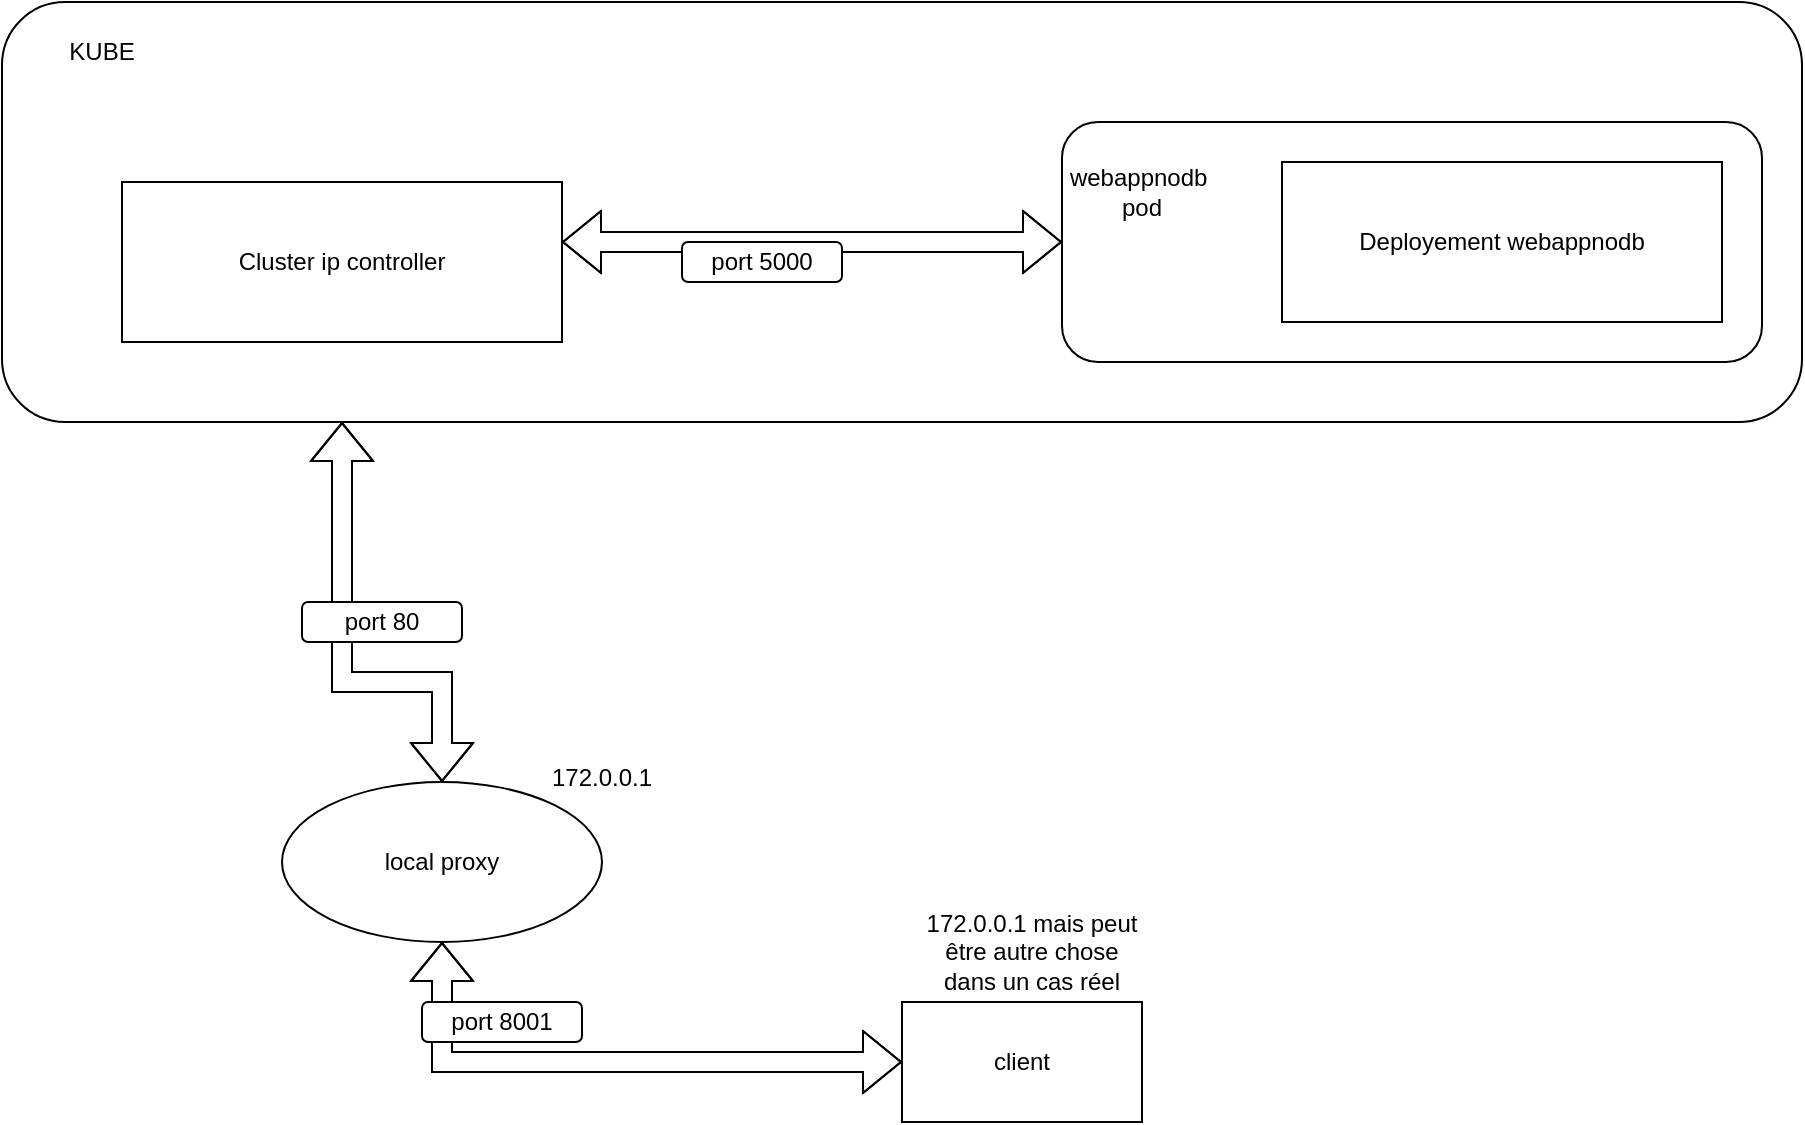 <mxfile version="26.0.6">
  <diagram name="Page-1" id="eMnLgTHBbeflOONuQ0s7">
    <mxGraphModel dx="651" dy="1898" grid="1" gridSize="10" guides="1" tooltips="1" connect="1" arrows="1" fold="1" page="1" pageScale="1" pageWidth="827" pageHeight="1169" math="0" shadow="0">
      <root>
        <mxCell id="0" />
        <mxCell id="1" parent="0" />
        <mxCell id="-bDl3V9sjxUpRApwp8d1-5" value="Cluster ip controller" style="rounded=0;whiteSpace=wrap;html=1;" parent="1" vertex="1">
          <mxGeometry x="110" y="30" width="220" height="80" as="geometry" />
        </mxCell>
        <mxCell id="-bDl3V9sjxUpRApwp8d1-6" value="local proxy" style="ellipse;whiteSpace=wrap;html=1;" parent="1" vertex="1">
          <mxGeometry x="190" y="330" width="160" height="80" as="geometry" />
        </mxCell>
        <mxCell id="-bDl3V9sjxUpRApwp8d1-7" value="client" style="rounded=0;whiteSpace=wrap;html=1;" parent="1" vertex="1">
          <mxGeometry x="500" y="440" width="120" height="60" as="geometry" />
        </mxCell>
        <mxCell id="-bDl3V9sjxUpRApwp8d1-10" value="" style="shape=flexArrow;endArrow=classic;startArrow=classic;html=1;rounded=0;exitX=0.5;exitY=0;exitDx=0;exitDy=0;" parent="1" source="-bDl3V9sjxUpRApwp8d1-6" edge="1">
          <mxGeometry width="100" height="100" relative="1" as="geometry">
            <mxPoint x="360" y="430" as="sourcePoint" />
            <mxPoint x="220" y="150" as="targetPoint" />
            <Array as="points">
              <mxPoint x="270" y="280" />
              <mxPoint x="220" y="280" />
            </Array>
          </mxGeometry>
        </mxCell>
        <mxCell id="-bDl3V9sjxUpRApwp8d1-12" value="172.0.0.1&lt;div&gt;&lt;br&gt;&lt;/div&gt;" style="text;html=1;align=center;verticalAlign=middle;whiteSpace=wrap;rounded=0;" parent="1" vertex="1">
          <mxGeometry x="320" y="320" width="60" height="30" as="geometry" />
        </mxCell>
        <mxCell id="-bDl3V9sjxUpRApwp8d1-14" value="port 80" style="rounded=1;whiteSpace=wrap;html=1;" parent="1" vertex="1">
          <mxGeometry x="200" y="240" width="80" height="20" as="geometry" />
        </mxCell>
        <mxCell id="-bDl3V9sjxUpRApwp8d1-16" value="" style="shape=flexArrow;endArrow=classic;startArrow=classic;html=1;rounded=0;entryX=0;entryY=0.5;entryDx=0;entryDy=0;" parent="1" source="-bDl3V9sjxUpRApwp8d1-6" target="-bDl3V9sjxUpRApwp8d1-7" edge="1">
          <mxGeometry width="100" height="100" relative="1" as="geometry">
            <mxPoint x="330" y="396" as="sourcePoint" />
            <mxPoint x="320" y="500" as="targetPoint" />
            <Array as="points">
              <mxPoint x="270" y="470" />
            </Array>
          </mxGeometry>
        </mxCell>
        <mxCell id="-bDl3V9sjxUpRApwp8d1-17" value="172.0.0.1 mais peut être autre chose dans un cas réel" style="text;html=1;align=center;verticalAlign=middle;whiteSpace=wrap;rounded=0;" parent="1" vertex="1">
          <mxGeometry x="510" y="400" width="110" height="30" as="geometry" />
        </mxCell>
        <mxCell id="-bDl3V9sjxUpRApwp8d1-18" value="port 8001" style="rounded=1;whiteSpace=wrap;html=1;" parent="1" vertex="1">
          <mxGeometry x="260" y="440" width="80" height="20" as="geometry" />
        </mxCell>
        <mxCell id="-bDl3V9sjxUpRApwp8d1-19" value="Deployement webappnodb" style="rounded=0;whiteSpace=wrap;html=1;" parent="1" vertex="1">
          <mxGeometry x="690" y="20" width="220" height="80" as="geometry" />
        </mxCell>
        <mxCell id="-tGhRRCqSpiWhztcgnCJ-3" value="" style="rounded=1;whiteSpace=wrap;html=1;fillColor=none;" vertex="1" parent="1">
          <mxGeometry x="580" width="350" height="120" as="geometry" />
        </mxCell>
        <mxCell id="-bDl3V9sjxUpRApwp8d1-21" value="" style="shape=flexArrow;endArrow=classic;startArrow=classic;html=1;rounded=0;entryX=1;entryY=0.5;entryDx=0;entryDy=0;" parent="1" edge="1">
          <mxGeometry width="100" height="100" relative="1" as="geometry">
            <mxPoint x="580" y="60" as="sourcePoint" />
            <mxPoint x="330" y="60" as="targetPoint" />
            <Array as="points">
              <mxPoint x="410" y="60" />
            </Array>
          </mxGeometry>
        </mxCell>
        <mxCell id="-tGhRRCqSpiWhztcgnCJ-1" value="" style="rounded=1;whiteSpace=wrap;html=1;fillColor=none;" vertex="1" parent="1">
          <mxGeometry x="50" y="-60" width="900" height="210" as="geometry" />
        </mxCell>
        <mxCell id="-bDl3V9sjxUpRApwp8d1-23" value="port 5000" style="rounded=1;whiteSpace=wrap;html=1;" parent="1" vertex="1">
          <mxGeometry x="390" y="60" width="80" height="20" as="geometry" />
        </mxCell>
        <mxCell id="-tGhRRCqSpiWhztcgnCJ-2" value="KUBE" style="text;html=1;align=center;verticalAlign=middle;whiteSpace=wrap;rounded=0;" vertex="1" parent="1">
          <mxGeometry x="70" y="-50" width="60" height="30" as="geometry" />
        </mxCell>
        <mxCell id="-tGhRRCqSpiWhztcgnCJ-4" value="webappnodb&amp;nbsp;&lt;div&gt;pod&lt;/div&gt;" style="text;html=1;align=center;verticalAlign=middle;whiteSpace=wrap;rounded=0;" vertex="1" parent="1">
          <mxGeometry x="590" y="20" width="60" height="30" as="geometry" />
        </mxCell>
      </root>
    </mxGraphModel>
  </diagram>
</mxfile>
